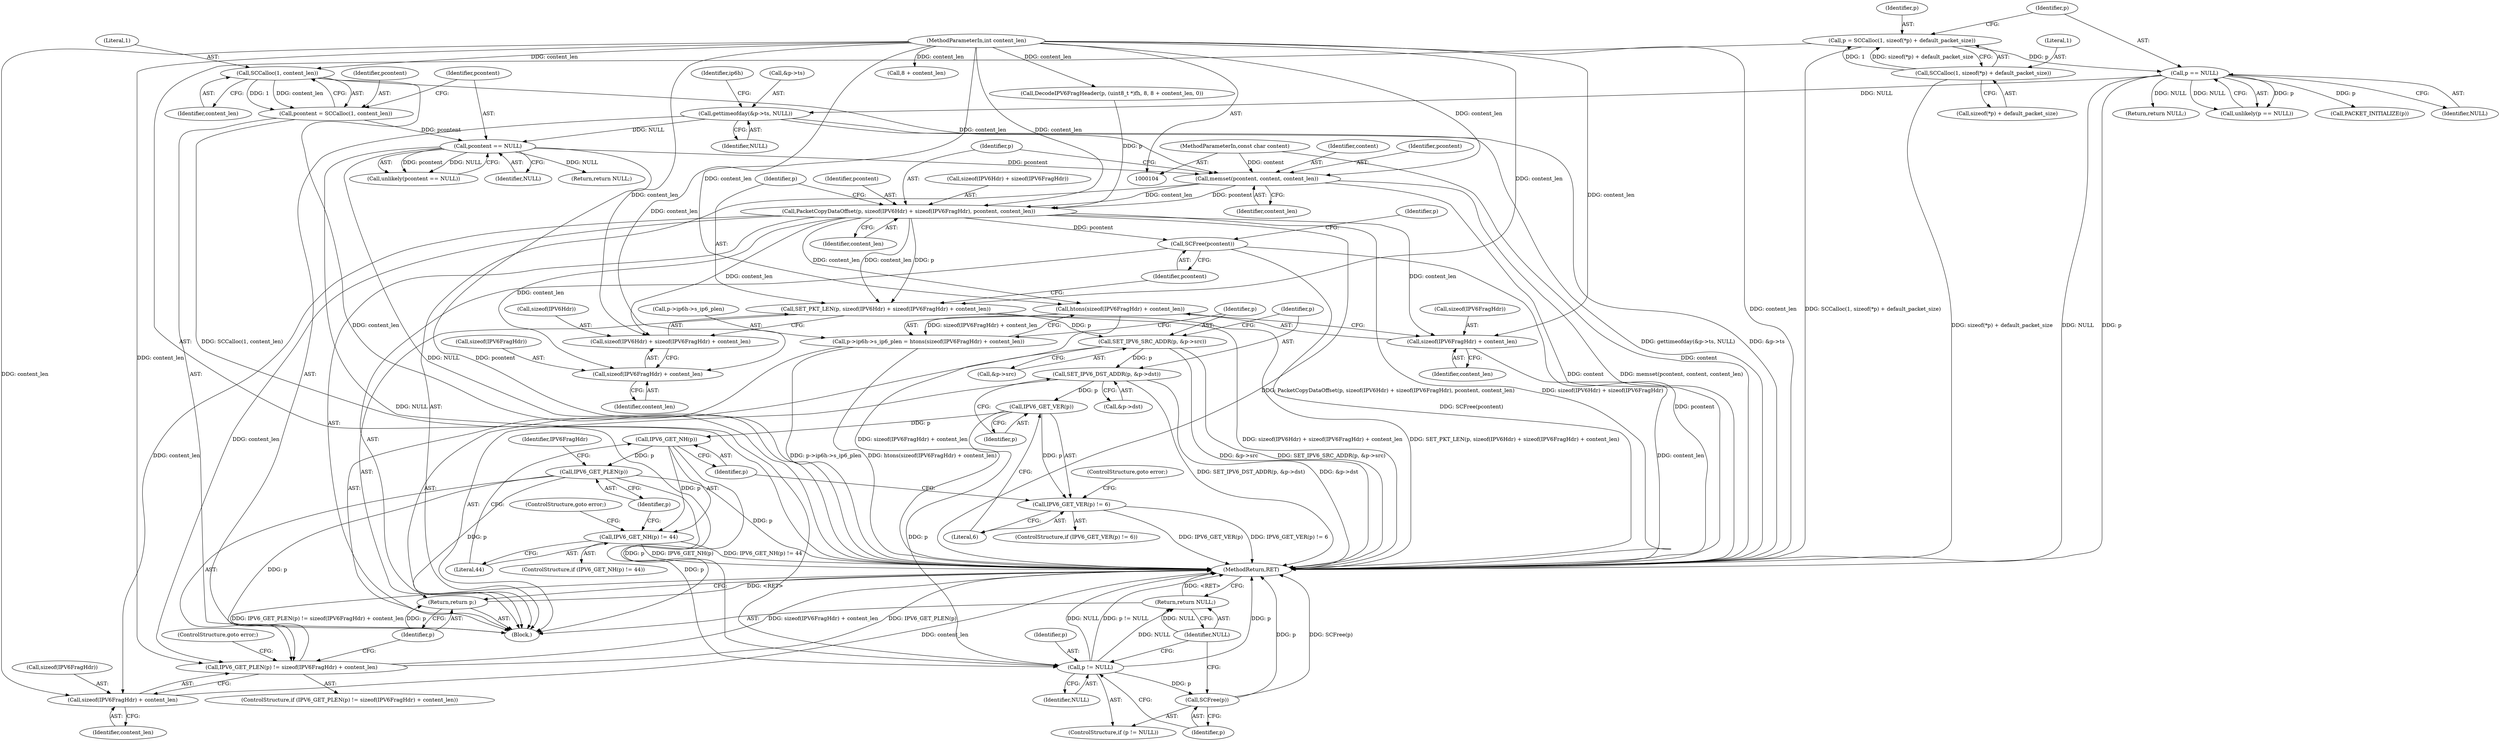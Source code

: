 digraph "0_suricata_4a04f814b15762eb446a5ead4d69d021512df6f8_13@API" {
"1000282" [label="(Call,memset(pcontent, content, content_len))"];
"1000277" [label="(Call,pcontent == NULL)"];
"1000270" [label="(Call,pcontent = SCCalloc(1, content_len))"];
"1000272" [label="(Call,SCCalloc(1, content_len))"];
"1000110" [label="(MethodParameterIn,int content_len)"];
"1000136" [label="(Call,gettimeofday(&p->ts, NULL))"];
"1000129" [label="(Call,p == NULL)"];
"1000118" [label="(Call,p = SCCalloc(1, sizeof(*p) + default_packet_size))"];
"1000120" [label="(Call,SCCalloc(1, sizeof(*p) + default_packet_size))"];
"1000109" [label="(MethodParameterIn,const char content)"];
"1000286" [label="(Call,PacketCopyDataOffset(p, sizeof(IPV6Hdr) + sizeof(IPV6FragHdr), pcontent, content_len))"];
"1000295" [label="(Call,SET_PKT_LEN(p, sizeof(IPV6Hdr) + sizeof(IPV6FragHdr) + content_len))"];
"1000317" [label="(Call,SET_IPV6_SRC_ADDR(p, &p->src))"];
"1000323" [label="(Call,SET_IPV6_DST_ADDR(p, &p->dst))"];
"1000331" [label="(Call,IPV6_GET_VER(p))"];
"1000330" [label="(Call,IPV6_GET_VER(p) != 6)"];
"1000337" [label="(Call,IPV6_GET_NH(p))"];
"1000336" [label="(Call,IPV6_GET_NH(p) != 44)"];
"1000343" [label="(Call,IPV6_GET_PLEN(p))"];
"1000342" [label="(Call,IPV6_GET_PLEN(p) != sizeof(IPV6FragHdr) + content_len)"];
"1000350" [label="(Return,return p;)"];
"1000357" [label="(Call,p != NULL)"];
"1000360" [label="(Call,SCFree(p))"];
"1000362" [label="(Return,return NULL;)"];
"1000297" [label="(Call,sizeof(IPV6Hdr) + sizeof(IPV6FragHdr) + content_len)"];
"1000300" [label="(Call,sizeof(IPV6FragHdr) + content_len)"];
"1000304" [label="(Call,SCFree(pcontent))"];
"1000312" [label="(Call,htons(sizeof(IPV6FragHdr) + content_len))"];
"1000306" [label="(Call,p->ip6h->s_ip6_plen = htons(sizeof(IPV6FragHdr) + content_len))"];
"1000313" [label="(Call,sizeof(IPV6FragHdr) + content_len)"];
"1000345" [label="(Call,sizeof(IPV6FragHdr) + content_len)"];
"1000309" [label="(Identifier,p)"];
"1000360" [label="(Call,SCFree(p))"];
"1000339" [label="(Literal,44)"];
"1000333" [label="(Literal,6)"];
"1000332" [label="(Identifier,p)"];
"1000335" [label="(ControlStructure,if (IPV6_GET_NH(p) != 44))"];
"1000285" [label="(Identifier,content_len)"];
"1000287" [label="(Identifier,p)"];
"1000330" [label="(Call,IPV6_GET_VER(p) != 6)"];
"1000295" [label="(Call,SET_PKT_LEN(p, sizeof(IPV6Hdr) + sizeof(IPV6FragHdr) + content_len))"];
"1000364" [label="(MethodReturn,RET)"];
"1000271" [label="(Identifier,pcontent)"];
"1000318" [label="(Identifier,p)"];
"1000346" [label="(Call,sizeof(IPV6FragHdr))"];
"1000331" [label="(Call,IPV6_GET_VER(p))"];
"1000134" [label="(Call,PACKET_INITIALIZE(p))"];
"1000294" [label="(Identifier,content_len)"];
"1000343" [label="(Call,IPV6_GET_PLEN(p))"];
"1000276" [label="(Call,unlikely(pcontent == NULL))"];
"1000362" [label="(Return,return NULL;)"];
"1000341" [label="(ControlStructure,if (IPV6_GET_PLEN(p) != sizeof(IPV6FragHdr) + content_len))"];
"1000351" [label="(Identifier,p)"];
"1000120" [label="(Call,SCCalloc(1, sizeof(*p) + default_packet_size))"];
"1000279" [label="(Identifier,NULL)"];
"1000260" [label="(Call,DecodeIPV6FragHeader(p, (uint8_t *)fh, 8, 8 + content_len, 0))"];
"1000121" [label="(Literal,1)"];
"1000336" [label="(Call,IPV6_GET_NH(p) != 44)"];
"1000347" [label="(Identifier,IPV6FragHdr)"];
"1000130" [label="(Identifier,p)"];
"1000283" [label="(Identifier,pcontent)"];
"1000286" [label="(Call,PacketCopyDataOffset(p, sizeof(IPV6Hdr) + sizeof(IPV6FragHdr), pcontent, content_len))"];
"1000277" [label="(Call,pcontent == NULL)"];
"1000278" [label="(Identifier,pcontent)"];
"1000119" [label="(Identifier,p)"];
"1000284" [label="(Identifier,content)"];
"1000296" [label="(Identifier,p)"];
"1000338" [label="(Identifier,p)"];
"1000305" [label="(Identifier,pcontent)"];
"1000273" [label="(Literal,1)"];
"1000297" [label="(Call,sizeof(IPV6Hdr) + sizeof(IPV6FragHdr) + content_len)"];
"1000312" [label="(Call,htons(sizeof(IPV6FragHdr) + content_len))"];
"1000359" [label="(Identifier,NULL)"];
"1000109" [label="(MethodParameterIn,const char content)"];
"1000363" [label="(Identifier,NULL)"];
"1000349" [label="(ControlStructure,goto error;)"];
"1000110" [label="(MethodParameterIn,int content_len)"];
"1000316" [label="(Identifier,content_len)"];
"1000270" [label="(Call,pcontent = SCCalloc(1, content_len))"];
"1000131" [label="(Identifier,NULL)"];
"1000344" [label="(Identifier,p)"];
"1000340" [label="(ControlStructure,goto error;)"];
"1000350" [label="(Return,return p;)"];
"1000137" [label="(Call,&p->ts)"];
"1000303" [label="(Identifier,content_len)"];
"1000356" [label="(ControlStructure,if (p != NULL))"];
"1000342" [label="(Call,IPV6_GET_PLEN(p) != sizeof(IPV6FragHdr) + content_len)"];
"1000282" [label="(Call,memset(pcontent, content, content_len))"];
"1000319" [label="(Call,&p->src)"];
"1000122" [label="(Call,sizeof(*p) + default_packet_size)"];
"1000144" [label="(Identifier,ip6h)"];
"1000136" [label="(Call,gettimeofday(&p->ts, NULL))"];
"1000293" [label="(Identifier,pcontent)"];
"1000357" [label="(Call,p != NULL)"];
"1000111" [label="(Block,)"];
"1000314" [label="(Call,sizeof(IPV6FragHdr))"];
"1000128" [label="(Call,unlikely(p == NULL))"];
"1000324" [label="(Identifier,p)"];
"1000358" [label="(Identifier,p)"];
"1000274" [label="(Identifier,content_len)"];
"1000298" [label="(Call,sizeof(IPV6Hdr))"];
"1000323" [label="(Call,SET_IPV6_DST_ADDR(p, &p->dst))"];
"1000272" [label="(Call,SCCalloc(1, content_len))"];
"1000280" [label="(Return,return NULL;)"];
"1000141" [label="(Identifier,NULL)"];
"1000129" [label="(Call,p == NULL)"];
"1000313" [label="(Call,sizeof(IPV6FragHdr) + content_len)"];
"1000361" [label="(Identifier,p)"];
"1000118" [label="(Call,p = SCCalloc(1, sizeof(*p) + default_packet_size))"];
"1000266" [label="(Call,8 + content_len)"];
"1000300" [label="(Call,sizeof(IPV6FragHdr) + content_len)"];
"1000317" [label="(Call,SET_IPV6_SRC_ADDR(p, &p->src))"];
"1000348" [label="(Identifier,content_len)"];
"1000334" [label="(ControlStructure,goto error;)"];
"1000329" [label="(ControlStructure,if (IPV6_GET_VER(p) != 6))"];
"1000304" [label="(Call,SCFree(pcontent))"];
"1000306" [label="(Call,p->ip6h->s_ip6_plen = htons(sizeof(IPV6FragHdr) + content_len))"];
"1000288" [label="(Call,sizeof(IPV6Hdr) + sizeof(IPV6FragHdr))"];
"1000325" [label="(Call,&p->dst)"];
"1000132" [label="(Return,return NULL;)"];
"1000307" [label="(Call,p->ip6h->s_ip6_plen)"];
"1000301" [label="(Call,sizeof(IPV6FragHdr))"];
"1000337" [label="(Call,IPV6_GET_NH(p))"];
"1000345" [label="(Call,sizeof(IPV6FragHdr) + content_len)"];
"1000282" -> "1000111"  [label="AST: "];
"1000282" -> "1000285"  [label="CFG: "];
"1000283" -> "1000282"  [label="AST: "];
"1000284" -> "1000282"  [label="AST: "];
"1000285" -> "1000282"  [label="AST: "];
"1000287" -> "1000282"  [label="CFG: "];
"1000282" -> "1000364"  [label="DDG: memset(pcontent, content, content_len)"];
"1000282" -> "1000364"  [label="DDG: content"];
"1000277" -> "1000282"  [label="DDG: pcontent"];
"1000109" -> "1000282"  [label="DDG: content"];
"1000272" -> "1000282"  [label="DDG: content_len"];
"1000110" -> "1000282"  [label="DDG: content_len"];
"1000282" -> "1000286"  [label="DDG: pcontent"];
"1000282" -> "1000286"  [label="DDG: content_len"];
"1000277" -> "1000276"  [label="AST: "];
"1000277" -> "1000279"  [label="CFG: "];
"1000278" -> "1000277"  [label="AST: "];
"1000279" -> "1000277"  [label="AST: "];
"1000276" -> "1000277"  [label="CFG: "];
"1000277" -> "1000364"  [label="DDG: pcontent"];
"1000277" -> "1000364"  [label="DDG: NULL"];
"1000277" -> "1000276"  [label="DDG: pcontent"];
"1000277" -> "1000276"  [label="DDG: NULL"];
"1000270" -> "1000277"  [label="DDG: pcontent"];
"1000136" -> "1000277"  [label="DDG: NULL"];
"1000277" -> "1000280"  [label="DDG: NULL"];
"1000277" -> "1000357"  [label="DDG: NULL"];
"1000270" -> "1000111"  [label="AST: "];
"1000270" -> "1000272"  [label="CFG: "];
"1000271" -> "1000270"  [label="AST: "];
"1000272" -> "1000270"  [label="AST: "];
"1000278" -> "1000270"  [label="CFG: "];
"1000270" -> "1000364"  [label="DDG: SCCalloc(1, content_len)"];
"1000272" -> "1000270"  [label="DDG: 1"];
"1000272" -> "1000270"  [label="DDG: content_len"];
"1000272" -> "1000274"  [label="CFG: "];
"1000273" -> "1000272"  [label="AST: "];
"1000274" -> "1000272"  [label="AST: "];
"1000272" -> "1000364"  [label="DDG: content_len"];
"1000110" -> "1000272"  [label="DDG: content_len"];
"1000110" -> "1000104"  [label="AST: "];
"1000110" -> "1000364"  [label="DDG: content_len"];
"1000110" -> "1000260"  [label="DDG: content_len"];
"1000110" -> "1000266"  [label="DDG: content_len"];
"1000110" -> "1000286"  [label="DDG: content_len"];
"1000110" -> "1000295"  [label="DDG: content_len"];
"1000110" -> "1000297"  [label="DDG: content_len"];
"1000110" -> "1000300"  [label="DDG: content_len"];
"1000110" -> "1000312"  [label="DDG: content_len"];
"1000110" -> "1000313"  [label="DDG: content_len"];
"1000110" -> "1000342"  [label="DDG: content_len"];
"1000110" -> "1000345"  [label="DDG: content_len"];
"1000136" -> "1000111"  [label="AST: "];
"1000136" -> "1000141"  [label="CFG: "];
"1000137" -> "1000136"  [label="AST: "];
"1000141" -> "1000136"  [label="AST: "];
"1000144" -> "1000136"  [label="CFG: "];
"1000136" -> "1000364"  [label="DDG: gettimeofday(&p->ts, NULL)"];
"1000136" -> "1000364"  [label="DDG: &p->ts"];
"1000129" -> "1000136"  [label="DDG: NULL"];
"1000129" -> "1000128"  [label="AST: "];
"1000129" -> "1000131"  [label="CFG: "];
"1000130" -> "1000129"  [label="AST: "];
"1000131" -> "1000129"  [label="AST: "];
"1000128" -> "1000129"  [label="CFG: "];
"1000129" -> "1000364"  [label="DDG: p"];
"1000129" -> "1000364"  [label="DDG: NULL"];
"1000129" -> "1000128"  [label="DDG: p"];
"1000129" -> "1000128"  [label="DDG: NULL"];
"1000118" -> "1000129"  [label="DDG: p"];
"1000129" -> "1000132"  [label="DDG: NULL"];
"1000129" -> "1000134"  [label="DDG: p"];
"1000118" -> "1000111"  [label="AST: "];
"1000118" -> "1000120"  [label="CFG: "];
"1000119" -> "1000118"  [label="AST: "];
"1000120" -> "1000118"  [label="AST: "];
"1000130" -> "1000118"  [label="CFG: "];
"1000118" -> "1000364"  [label="DDG: SCCalloc(1, sizeof(*p) + default_packet_size)"];
"1000120" -> "1000118"  [label="DDG: 1"];
"1000120" -> "1000118"  [label="DDG: sizeof(*p) + default_packet_size"];
"1000120" -> "1000122"  [label="CFG: "];
"1000121" -> "1000120"  [label="AST: "];
"1000122" -> "1000120"  [label="AST: "];
"1000120" -> "1000364"  [label="DDG: sizeof(*p) + default_packet_size"];
"1000109" -> "1000104"  [label="AST: "];
"1000109" -> "1000364"  [label="DDG: content"];
"1000286" -> "1000111"  [label="AST: "];
"1000286" -> "1000294"  [label="CFG: "];
"1000287" -> "1000286"  [label="AST: "];
"1000288" -> "1000286"  [label="AST: "];
"1000293" -> "1000286"  [label="AST: "];
"1000294" -> "1000286"  [label="AST: "];
"1000296" -> "1000286"  [label="CFG: "];
"1000286" -> "1000364"  [label="DDG: PacketCopyDataOffset(p, sizeof(IPV6Hdr) + sizeof(IPV6FragHdr), pcontent, content_len)"];
"1000286" -> "1000364"  [label="DDG: sizeof(IPV6Hdr) + sizeof(IPV6FragHdr)"];
"1000260" -> "1000286"  [label="DDG: p"];
"1000286" -> "1000295"  [label="DDG: p"];
"1000286" -> "1000295"  [label="DDG: content_len"];
"1000286" -> "1000297"  [label="DDG: content_len"];
"1000286" -> "1000300"  [label="DDG: content_len"];
"1000286" -> "1000304"  [label="DDG: pcontent"];
"1000286" -> "1000312"  [label="DDG: content_len"];
"1000286" -> "1000313"  [label="DDG: content_len"];
"1000286" -> "1000342"  [label="DDG: content_len"];
"1000286" -> "1000345"  [label="DDG: content_len"];
"1000295" -> "1000111"  [label="AST: "];
"1000295" -> "1000297"  [label="CFG: "];
"1000296" -> "1000295"  [label="AST: "];
"1000297" -> "1000295"  [label="AST: "];
"1000305" -> "1000295"  [label="CFG: "];
"1000295" -> "1000364"  [label="DDG: sizeof(IPV6Hdr) + sizeof(IPV6FragHdr) + content_len"];
"1000295" -> "1000364"  [label="DDG: SET_PKT_LEN(p, sizeof(IPV6Hdr) + sizeof(IPV6FragHdr) + content_len)"];
"1000295" -> "1000317"  [label="DDG: p"];
"1000317" -> "1000111"  [label="AST: "];
"1000317" -> "1000319"  [label="CFG: "];
"1000318" -> "1000317"  [label="AST: "];
"1000319" -> "1000317"  [label="AST: "];
"1000324" -> "1000317"  [label="CFG: "];
"1000317" -> "1000364"  [label="DDG: &p->src"];
"1000317" -> "1000364"  [label="DDG: SET_IPV6_SRC_ADDR(p, &p->src)"];
"1000317" -> "1000323"  [label="DDG: p"];
"1000323" -> "1000111"  [label="AST: "];
"1000323" -> "1000325"  [label="CFG: "];
"1000324" -> "1000323"  [label="AST: "];
"1000325" -> "1000323"  [label="AST: "];
"1000332" -> "1000323"  [label="CFG: "];
"1000323" -> "1000364"  [label="DDG: &p->dst"];
"1000323" -> "1000364"  [label="DDG: SET_IPV6_DST_ADDR(p, &p->dst)"];
"1000323" -> "1000331"  [label="DDG: p"];
"1000331" -> "1000330"  [label="AST: "];
"1000331" -> "1000332"  [label="CFG: "];
"1000332" -> "1000331"  [label="AST: "];
"1000333" -> "1000331"  [label="CFG: "];
"1000331" -> "1000330"  [label="DDG: p"];
"1000331" -> "1000337"  [label="DDG: p"];
"1000331" -> "1000357"  [label="DDG: p"];
"1000330" -> "1000329"  [label="AST: "];
"1000330" -> "1000333"  [label="CFG: "];
"1000333" -> "1000330"  [label="AST: "];
"1000334" -> "1000330"  [label="CFG: "];
"1000338" -> "1000330"  [label="CFG: "];
"1000330" -> "1000364"  [label="DDG: IPV6_GET_VER(p)"];
"1000330" -> "1000364"  [label="DDG: IPV6_GET_VER(p) != 6"];
"1000337" -> "1000336"  [label="AST: "];
"1000337" -> "1000338"  [label="CFG: "];
"1000338" -> "1000337"  [label="AST: "];
"1000339" -> "1000337"  [label="CFG: "];
"1000337" -> "1000336"  [label="DDG: p"];
"1000337" -> "1000343"  [label="DDG: p"];
"1000337" -> "1000357"  [label="DDG: p"];
"1000336" -> "1000335"  [label="AST: "];
"1000336" -> "1000339"  [label="CFG: "];
"1000339" -> "1000336"  [label="AST: "];
"1000340" -> "1000336"  [label="CFG: "];
"1000344" -> "1000336"  [label="CFG: "];
"1000336" -> "1000364"  [label="DDG: IPV6_GET_NH(p) != 44"];
"1000336" -> "1000364"  [label="DDG: IPV6_GET_NH(p)"];
"1000343" -> "1000342"  [label="AST: "];
"1000343" -> "1000344"  [label="CFG: "];
"1000344" -> "1000343"  [label="AST: "];
"1000347" -> "1000343"  [label="CFG: "];
"1000343" -> "1000364"  [label="DDG: p"];
"1000343" -> "1000342"  [label="DDG: p"];
"1000343" -> "1000350"  [label="DDG: p"];
"1000343" -> "1000357"  [label="DDG: p"];
"1000342" -> "1000341"  [label="AST: "];
"1000342" -> "1000345"  [label="CFG: "];
"1000345" -> "1000342"  [label="AST: "];
"1000349" -> "1000342"  [label="CFG: "];
"1000351" -> "1000342"  [label="CFG: "];
"1000342" -> "1000364"  [label="DDG: IPV6_GET_PLEN(p)"];
"1000342" -> "1000364"  [label="DDG: IPV6_GET_PLEN(p) != sizeof(IPV6FragHdr) + content_len"];
"1000342" -> "1000364"  [label="DDG: sizeof(IPV6FragHdr) + content_len"];
"1000350" -> "1000111"  [label="AST: "];
"1000350" -> "1000351"  [label="CFG: "];
"1000351" -> "1000350"  [label="AST: "];
"1000364" -> "1000350"  [label="CFG: "];
"1000350" -> "1000364"  [label="DDG: <RET>"];
"1000351" -> "1000350"  [label="DDG: p"];
"1000357" -> "1000356"  [label="AST: "];
"1000357" -> "1000359"  [label="CFG: "];
"1000358" -> "1000357"  [label="AST: "];
"1000359" -> "1000357"  [label="AST: "];
"1000361" -> "1000357"  [label="CFG: "];
"1000363" -> "1000357"  [label="CFG: "];
"1000357" -> "1000364"  [label="DDG: p != NULL"];
"1000357" -> "1000364"  [label="DDG: p"];
"1000357" -> "1000364"  [label="DDG: NULL"];
"1000357" -> "1000360"  [label="DDG: p"];
"1000357" -> "1000362"  [label="DDG: NULL"];
"1000360" -> "1000356"  [label="AST: "];
"1000360" -> "1000361"  [label="CFG: "];
"1000361" -> "1000360"  [label="AST: "];
"1000363" -> "1000360"  [label="CFG: "];
"1000360" -> "1000364"  [label="DDG: p"];
"1000360" -> "1000364"  [label="DDG: SCFree(p)"];
"1000362" -> "1000111"  [label="AST: "];
"1000362" -> "1000363"  [label="CFG: "];
"1000363" -> "1000362"  [label="AST: "];
"1000364" -> "1000362"  [label="CFG: "];
"1000362" -> "1000364"  [label="DDG: <RET>"];
"1000363" -> "1000362"  [label="DDG: NULL"];
"1000297" -> "1000300"  [label="CFG: "];
"1000298" -> "1000297"  [label="AST: "];
"1000300" -> "1000297"  [label="AST: "];
"1000300" -> "1000303"  [label="CFG: "];
"1000301" -> "1000300"  [label="AST: "];
"1000303" -> "1000300"  [label="AST: "];
"1000304" -> "1000111"  [label="AST: "];
"1000304" -> "1000305"  [label="CFG: "];
"1000305" -> "1000304"  [label="AST: "];
"1000309" -> "1000304"  [label="CFG: "];
"1000304" -> "1000364"  [label="DDG: SCFree(pcontent)"];
"1000304" -> "1000364"  [label="DDG: pcontent"];
"1000312" -> "1000306"  [label="AST: "];
"1000312" -> "1000313"  [label="CFG: "];
"1000313" -> "1000312"  [label="AST: "];
"1000306" -> "1000312"  [label="CFG: "];
"1000312" -> "1000364"  [label="DDG: sizeof(IPV6FragHdr) + content_len"];
"1000312" -> "1000306"  [label="DDG: sizeof(IPV6FragHdr) + content_len"];
"1000306" -> "1000111"  [label="AST: "];
"1000307" -> "1000306"  [label="AST: "];
"1000318" -> "1000306"  [label="CFG: "];
"1000306" -> "1000364"  [label="DDG: htons(sizeof(IPV6FragHdr) + content_len)"];
"1000306" -> "1000364"  [label="DDG: p->ip6h->s_ip6_plen"];
"1000313" -> "1000316"  [label="CFG: "];
"1000314" -> "1000313"  [label="AST: "];
"1000316" -> "1000313"  [label="AST: "];
"1000313" -> "1000364"  [label="DDG: content_len"];
"1000345" -> "1000348"  [label="CFG: "];
"1000346" -> "1000345"  [label="AST: "];
"1000348" -> "1000345"  [label="AST: "];
"1000345" -> "1000364"  [label="DDG: content_len"];
}
